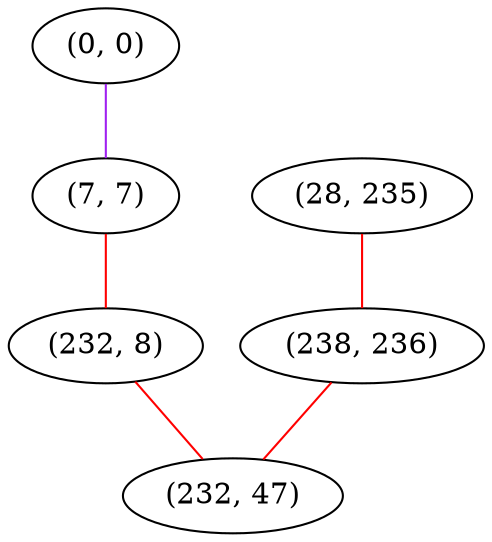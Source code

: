 graph "" {
"(0, 0)";
"(28, 235)";
"(7, 7)";
"(238, 236)";
"(232, 8)";
"(232, 47)";
"(0, 0)" -- "(7, 7)"  [color=purple, key=0, weight=4];
"(28, 235)" -- "(238, 236)"  [color=red, key=0, weight=1];
"(7, 7)" -- "(232, 8)"  [color=red, key=0, weight=1];
"(238, 236)" -- "(232, 47)"  [color=red, key=0, weight=1];
"(232, 8)" -- "(232, 47)"  [color=red, key=0, weight=1];
}
